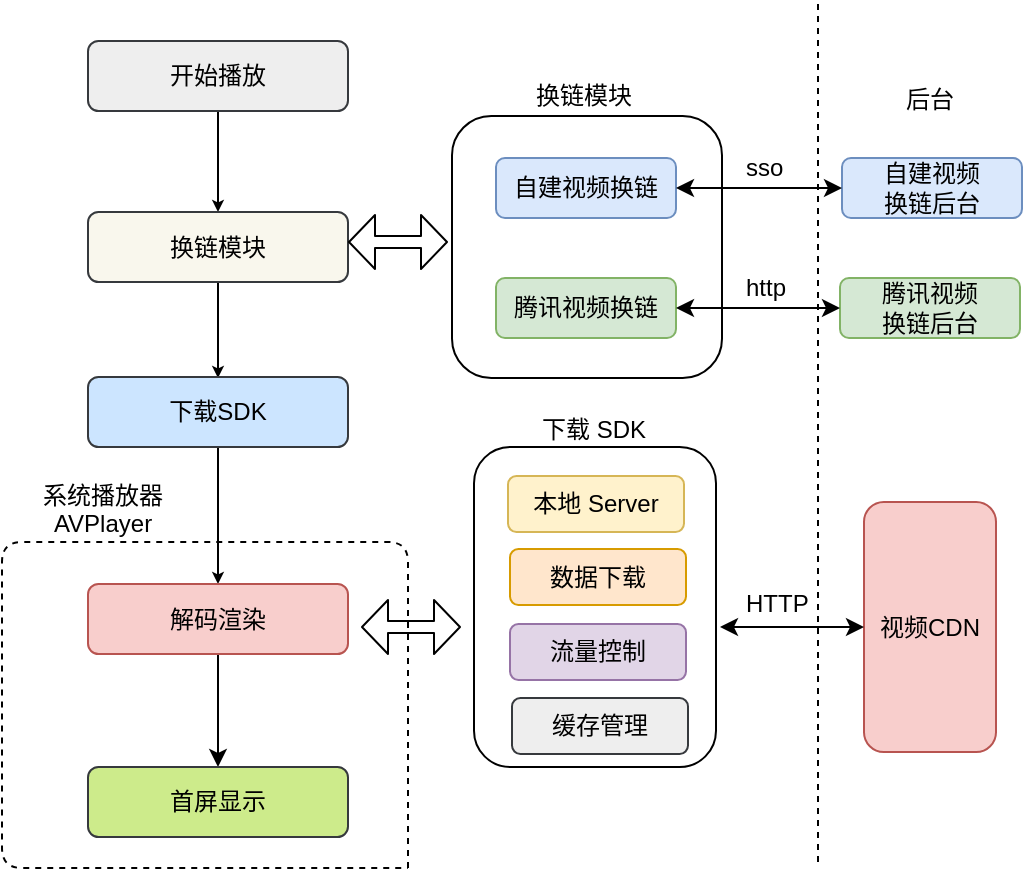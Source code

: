 <mxfile version="11.2.2" type="github" pages="1"><diagram id="QrpGzNO7XUfX6GxQx5zr" name="Page-1"><mxGraphModel dx="782" dy="435" grid="0" gridSize="10" guides="1" tooltips="1" connect="1" arrows="1" fold="1" page="1" pageScale="1" pageWidth="827" pageHeight="1169" math="0" shadow="0"><root><mxCell id="0"/><mxCell id="1" parent="0"/><mxCell id="cgWFoku3ncML8rFmYeab-35" value="" style="rounded=1;whiteSpace=wrap;html=1;gradientColor=none;labelBackgroundColor=none;" parent="1" vertex="1"><mxGeometry x="402" y="127" width="135" height="131" as="geometry"/></mxCell><mxCell id="cgWFoku3ncML8rFmYeab-12" value="自建视频换链" style="rounded=1;whiteSpace=wrap;html=1;fillColor=#dae8fc;strokeColor=#6c8ebf;" parent="1" vertex="1"><mxGeometry x="424" y="148" width="90" height="30" as="geometry"/></mxCell><mxCell id="cgWFoku3ncML8rFmYeab-13" value="腾讯视频换链" style="rounded=1;whiteSpace=wrap;html=1;fillColor=#d5e8d4;strokeColor=#82b366;" parent="1" vertex="1"><mxGeometry x="424" y="208" width="90" height="30" as="geometry"/></mxCell><mxCell id="cgWFoku3ncML8rFmYeab-16" value="自建视频&lt;br&gt;换链后台" style="rounded=1;whiteSpace=wrap;html=1;fillColor=#dae8fc;strokeColor=#6c8ebf;" parent="1" vertex="1"><mxGeometry x="597" y="148" width="90" height="30" as="geometry"/></mxCell><mxCell id="cgWFoku3ncML8rFmYeab-17" value="腾讯视频&lt;br&gt;换链后台" style="rounded=1;whiteSpace=wrap;html=1;fillColor=#d5e8d4;strokeColor=#82b366;" parent="1" vertex="1"><mxGeometry x="596" y="208" width="90" height="30" as="geometry"/></mxCell><mxCell id="cgWFoku3ncML8rFmYeab-29" value="" style="endArrow=classic;startArrow=classic;html=1;entryX=0;entryY=0.5;entryDx=0;entryDy=0;" parent="1" target="cgWFoku3ncML8rFmYeab-16" edge="1"><mxGeometry width="50" height="50" relative="1" as="geometry"><mxPoint x="514" y="163" as="sourcePoint"/><mxPoint x="574" y="163" as="targetPoint"/><Array as="points"><mxPoint x="544" y="163"/></Array></mxGeometry></mxCell><mxCell id="cgWFoku3ncML8rFmYeab-30" value="sso" style="text;html=1;resizable=0;points=[];autosize=1;align=left;verticalAlign=top;spacingTop=-4;" parent="1" vertex="1"><mxGeometry x="547" y="143" width="30" height="20" as="geometry"/></mxCell><mxCell id="cgWFoku3ncML8rFmYeab-32" value="" style="endArrow=classic;startArrow=classic;html=1;exitX=1;exitY=0.5;exitDx=0;exitDy=0;entryX=0;entryY=0.5;entryDx=0;entryDy=0;" parent="1" source="cgWFoku3ncML8rFmYeab-13" target="cgWFoku3ncML8rFmYeab-17" edge="1"><mxGeometry width="50" height="50" relative="1" as="geometry"><mxPoint x="524" y="222" as="sourcePoint"/><mxPoint x="574" y="222" as="targetPoint"/></mxGeometry></mxCell><mxCell id="cgWFoku3ncML8rFmYeab-33" value="http" style="text;html=1;resizable=0;points=[];autosize=1;align=left;verticalAlign=top;spacingTop=-4;" parent="1" vertex="1"><mxGeometry x="547" y="203" width="40" height="20" as="geometry"/></mxCell><mxCell id="cgWFoku3ncML8rFmYeab-37" value="" style="edgeStyle=orthogonalEdgeStyle;rounded=0;orthogonalLoop=1;jettySize=auto;html=1;startSize=3;endSize=3;" parent="1" source="cgWFoku3ncML8rFmYeab-34" target="cgWFoku3ncML8rFmYeab-36" edge="1"><mxGeometry relative="1" as="geometry"/></mxCell><mxCell id="cgWFoku3ncML8rFmYeab-34" value="开始播放" style="rounded=1;whiteSpace=wrap;html=1;fillColor=#eeeeee;strokeColor=#36393d;" parent="1" vertex="1"><mxGeometry x="220" y="89.5" width="130" height="35" as="geometry"/></mxCell><mxCell id="cgWFoku3ncML8rFmYeab-39" value="" style="edgeStyle=orthogonalEdgeStyle;rounded=0;orthogonalLoop=1;jettySize=auto;html=1;startSize=3;endSize=3;" parent="1" source="cgWFoku3ncML8rFmYeab-36" edge="1"><mxGeometry relative="1" as="geometry"><mxPoint x="285" y="258" as="targetPoint"/></mxGeometry></mxCell><mxCell id="cgWFoku3ncML8rFmYeab-36" value="换链模块" style="rounded=1;whiteSpace=wrap;html=1;fillColor=#f9f7ed;strokeColor=#36393d;" parent="1" vertex="1"><mxGeometry x="220" y="175" width="130" height="35" as="geometry"/></mxCell><mxCell id="cgWFoku3ncML8rFmYeab-43" value="" style="edgeStyle=orthogonalEdgeStyle;rounded=0;orthogonalLoop=1;jettySize=auto;html=1;startSize=3;endSize=3;" parent="1" source="cgWFoku3ncML8rFmYeab-40" target="cgWFoku3ncML8rFmYeab-42" edge="1"><mxGeometry relative="1" as="geometry"/></mxCell><mxCell id="cgWFoku3ncML8rFmYeab-40" value="下载SDK" style="rounded=1;whiteSpace=wrap;html=1;fillColor=#cce5ff;strokeColor=#36393d;" parent="1" vertex="1"><mxGeometry x="220" y="257.5" width="130" height="35" as="geometry"/></mxCell><mxCell id="XRQbKhl3E0lfEEYeGj4i-2" value="" style="edgeStyle=orthogonalEdgeStyle;rounded=0;orthogonalLoop=1;jettySize=auto;html=1;" edge="1" parent="1" source="cgWFoku3ncML8rFmYeab-42" target="XRQbKhl3E0lfEEYeGj4i-1"><mxGeometry relative="1" as="geometry"/></mxCell><mxCell id="cgWFoku3ncML8rFmYeab-42" value="解码渲染" style="rounded=1;whiteSpace=wrap;html=1;fillColor=#f8cecc;strokeColor=#b85450;" parent="1" vertex="1"><mxGeometry x="220" y="361" width="130" height="35" as="geometry"/></mxCell><mxCell id="cgWFoku3ncML8rFmYeab-44" value="" style="shape=flexArrow;endArrow=classic;startArrow=classic;html=1;width=6;endSize=4;startSize=4;" parent="1" edge="1"><mxGeometry width="50" height="50" relative="1" as="geometry"><mxPoint x="350" y="190" as="sourcePoint"/><mxPoint x="400" y="190" as="targetPoint"/></mxGeometry></mxCell><mxCell id="cgWFoku3ncML8rFmYeab-45" value="换链模块" style="text;html=1;resizable=0;points=[];autosize=1;align=left;verticalAlign=top;spacingTop=-4;" parent="1" vertex="1"><mxGeometry x="442" y="107" width="60" height="20" as="geometry"/></mxCell><mxCell id="cgWFoku3ncML8rFmYeab-46" value="" style="rounded=1;whiteSpace=wrap;html=1;labelBackgroundColor=none;gradientColor=none;" parent="1" vertex="1"><mxGeometry x="413" y="292.5" width="121" height="160" as="geometry"/></mxCell><mxCell id="cgWFoku3ncML8rFmYeab-47" value="视频CDN" style="rounded=1;whiteSpace=wrap;html=1;labelBackgroundColor=none;fillColor=#f8cecc;strokeColor=#b85450;arcSize=15;" parent="1" vertex="1"><mxGeometry x="608" y="320" width="66" height="125" as="geometry"/></mxCell><mxCell id="cgWFoku3ncML8rFmYeab-48" value="本地 Server" style="rounded=1;whiteSpace=wrap;html=1;labelBackgroundColor=none;fillColor=#fff2cc;strokeColor=#d6b656;" parent="1" vertex="1"><mxGeometry x="430" y="307" width="88" height="28" as="geometry"/></mxCell><mxCell id="cgWFoku3ncML8rFmYeab-49" value="数据下载" style="rounded=1;whiteSpace=wrap;html=1;labelBackgroundColor=none;fillColor=#ffe6cc;strokeColor=#d79b00;" parent="1" vertex="1"><mxGeometry x="431" y="343.5" width="88" height="28" as="geometry"/></mxCell><mxCell id="cgWFoku3ncML8rFmYeab-50" value="流量控制" style="rounded=1;whiteSpace=wrap;html=1;labelBackgroundColor=none;fillColor=#e1d5e7;strokeColor=#9673a6;" parent="1" vertex="1"><mxGeometry x="431" y="381" width="88" height="28" as="geometry"/></mxCell><mxCell id="cgWFoku3ncML8rFmYeab-51" value="缓存管理" style="rounded=1;whiteSpace=wrap;html=1;labelBackgroundColor=none;fillColor=#eeeeee;strokeColor=#36393d;" parent="1" vertex="1"><mxGeometry x="432" y="418" width="88" height="28" as="geometry"/></mxCell><mxCell id="cgWFoku3ncML8rFmYeab-55" value="" style="endArrow=classic;startArrow=classic;html=1;entryX=0;entryY=0.5;entryDx=0;entryDy=0;" parent="1" target="cgWFoku3ncML8rFmYeab-47" edge="1"><mxGeometry width="50" height="50" relative="1" as="geometry"><mxPoint x="536" y="382.5" as="sourcePoint"/><mxPoint x="578" y="359" as="targetPoint"/></mxGeometry></mxCell><mxCell id="cgWFoku3ncML8rFmYeab-56" value="HTTP" style="text;html=1;resizable=0;points=[];autosize=1;align=left;verticalAlign=top;spacingTop=-4;" parent="1" vertex="1"><mxGeometry x="547" y="361" width="50" height="20" as="geometry"/></mxCell><mxCell id="cgWFoku3ncML8rFmYeab-58" value="" style="shape=flexArrow;endArrow=classic;startArrow=classic;html=1;width=6;endSize=4;startSize=4;" parent="1" edge="1"><mxGeometry width="50" height="50" relative="1" as="geometry"><mxPoint x="356.5" y="382.5" as="sourcePoint"/><mxPoint x="406.5" y="382.5" as="targetPoint"/></mxGeometry></mxCell><mxCell id="cgWFoku3ncML8rFmYeab-59" value="下载 SDK" style="text;html=1;resizable=0;points=[];autosize=1;align=left;verticalAlign=top;spacingTop=-4;" parent="1" vertex="1"><mxGeometry x="445" y="274" width="70" height="20" as="geometry"/></mxCell><mxCell id="cgWFoku3ncML8rFmYeab-62" value="" style="endArrow=none;dashed=1;html=1;" parent="1" edge="1"><mxGeometry width="50" height="50" relative="1" as="geometry"><mxPoint x="585" y="500" as="sourcePoint"/><mxPoint x="585" y="70" as="targetPoint"/><Array as="points"/></mxGeometry></mxCell><mxCell id="cgWFoku3ncML8rFmYeab-64" value="后台" style="text;html=1;resizable=0;points=[];autosize=1;align=left;verticalAlign=top;spacingTop=-4;" parent="1" vertex="1"><mxGeometry x="627" y="109" width="40" height="20" as="geometry"/></mxCell><mxCell id="XRQbKhl3E0lfEEYeGj4i-1" value="首屏显示" style="rounded=1;whiteSpace=wrap;html=1;fillColor=#cdeb8b;strokeColor=#36393d;" vertex="1" parent="1"><mxGeometry x="220" y="452.5" width="130" height="35" as="geometry"/></mxCell><mxCell id="XRQbKhl3E0lfEEYeGj4i-20" value="" style="endArrow=none;dashed=1;html=1;" edge="1" parent="1"><mxGeometry width="50" height="50" relative="1" as="geometry"><mxPoint x="380" y="503" as="sourcePoint"/><mxPoint x="380" y="503" as="targetPoint"/><Array as="points"><mxPoint x="380" y="340"/><mxPoint x="177" y="340"/><mxPoint x="177" y="420"/><mxPoint x="177" y="503"/><mxPoint x="292" y="503"/></Array></mxGeometry></mxCell><mxCell id="XRQbKhl3E0lfEEYeGj4i-21" value="系统播放器&lt;br&gt;AVPlayer" style="text;html=1;resizable=0;points=[];autosize=1;align=center;verticalAlign=top;spacingTop=-4;" vertex="1" parent="1"><mxGeometry x="187" y="307" width="80" height="30" as="geometry"/></mxCell></root></mxGraphModel></diagram></mxfile>